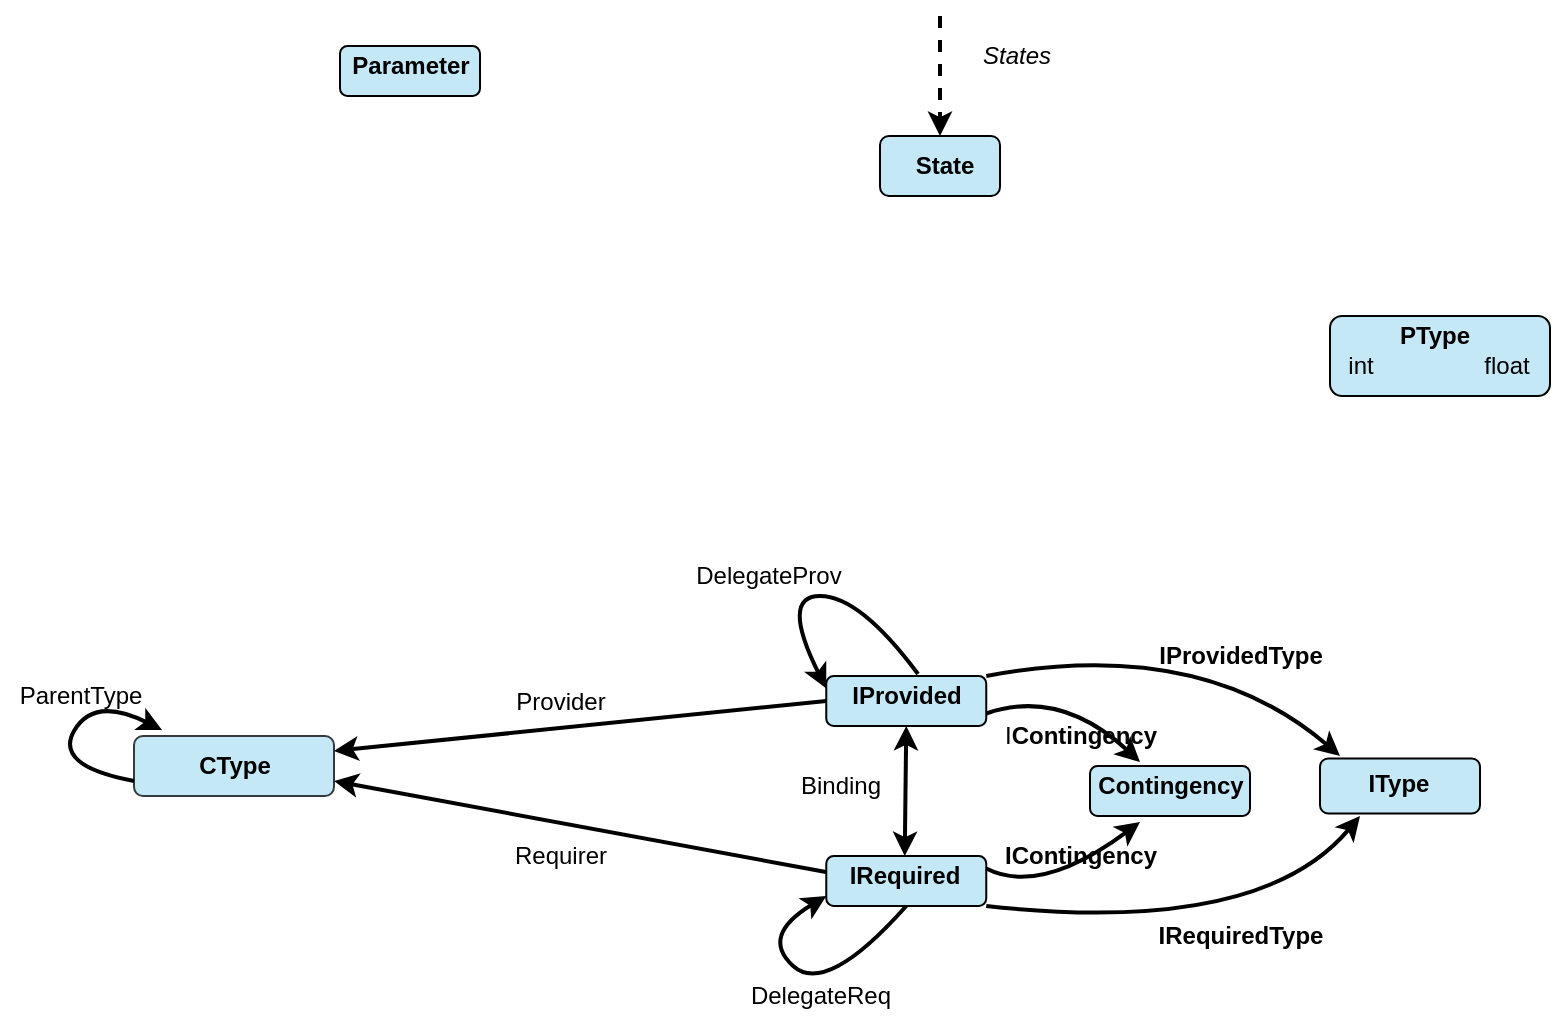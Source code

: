 <mxfile version="14.2.9" type="github">
  <diagram id="bi7AYDEld7s9lPhkg7vp" name="Page-1">
    <mxGraphModel dx="1350" dy="804" grid="1" gridSize="10" guides="1" tooltips="1" connect="1" arrows="1" fold="1" page="1" pageScale="1" pageWidth="827" pageHeight="1169" math="0" shadow="0">
      <root>
        <mxCell id="0" />
        <mxCell id="1" parent="0" />
        <mxCell id="GJoj_vCW0Spq7NU7rZpW-1" value="" style="rounded=1;whiteSpace=wrap;html=1;fillColor=#C4E8F5;" vertex="1" parent="1">
          <mxGeometry x="685" y="180" width="110" height="40" as="geometry" />
        </mxCell>
        <mxCell id="GJoj_vCW0Spq7NU7rZpW-2" value="" style="rounded=1;whiteSpace=wrap;html=1;fillColor=#C4E8F5;" vertex="1" parent="1">
          <mxGeometry x="680" y="401.25" width="80" height="27.5" as="geometry" />
        </mxCell>
        <mxCell id="GJoj_vCW0Spq7NU7rZpW-3" value="" style="rounded=1;whiteSpace=wrap;html=1;fillColor=#C4E8F5;" vertex="1" parent="1">
          <mxGeometry x="190" y="45" width="70" height="25" as="geometry" />
        </mxCell>
        <mxCell id="GJoj_vCW0Spq7NU7rZpW-4" value="" style="rounded=1;whiteSpace=wrap;html=1;fillColor=#C4E8F5;" vertex="1" parent="1">
          <mxGeometry x="433.13" y="360" width="80" height="25" as="geometry" />
        </mxCell>
        <mxCell id="GJoj_vCW0Spq7NU7rZpW-5" value="" style="rounded=1;whiteSpace=wrap;html=1;fillColor=#C4E8F5;" vertex="1" parent="1">
          <mxGeometry x="433.13" y="450" width="80" height="25" as="geometry" />
        </mxCell>
        <mxCell id="GJoj_vCW0Spq7NU7rZpW-6" value="" style="rounded=1;whiteSpace=wrap;html=1;fillColor=#C4E8F5;" vertex="1" parent="1">
          <mxGeometry x="565" y="405" width="80" height="25" as="geometry" />
        </mxCell>
        <mxCell id="GJoj_vCW0Spq7NU7rZpW-7" value="" style="rounded=1;whiteSpace=wrap;html=1;strokeColor=#36393d;fillColor=#C4E8F5;" vertex="1" parent="1">
          <mxGeometry x="87" y="390" width="100" height="30" as="geometry" />
        </mxCell>
        <mxCell id="GJoj_vCW0Spq7NU7rZpW-14" value="int" style="text;html=1;align=center;verticalAlign=middle;resizable=0;points=[];autosize=1;" vertex="1" parent="1">
          <mxGeometry x="685" y="195" width="30" height="20" as="geometry" />
        </mxCell>
        <mxCell id="GJoj_vCW0Spq7NU7rZpW-15" value="float" style="text;html=1;align=center;verticalAlign=middle;resizable=0;points=[];autosize=1;" vertex="1" parent="1">
          <mxGeometry x="753.0" y="195" width="40" height="20" as="geometry" />
        </mxCell>
        <mxCell id="GJoj_vCW0Spq7NU7rZpW-22" value="&lt;b&gt;CType&lt;/b&gt;" style="text;html=1;align=center;verticalAlign=middle;resizable=0;points=[];autosize=1;" vertex="1" parent="1">
          <mxGeometry x="112" y="395" width="50" height="20" as="geometry" />
        </mxCell>
        <mxCell id="GJoj_vCW0Spq7NU7rZpW-23" value="&lt;b&gt;Contingency&lt;/b&gt;" style="text;html=1;align=center;verticalAlign=middle;resizable=0;points=[];autosize=1;" vertex="1" parent="1">
          <mxGeometry x="560" y="405" width="90" height="20" as="geometry" />
        </mxCell>
        <mxCell id="GJoj_vCW0Spq7NU7rZpW-24" value="&lt;b&gt;IRequired&lt;/b&gt;" style="text;html=1;align=center;verticalAlign=middle;resizable=0;points=[];autosize=1;" vertex="1" parent="1">
          <mxGeometry x="437.26" y="450" width="70" height="20" as="geometry" />
        </mxCell>
        <mxCell id="GJoj_vCW0Spq7NU7rZpW-25" value="&lt;b&gt;IProvided&lt;/b&gt;" style="text;html=1;align=center;verticalAlign=middle;resizable=0;points=[];autosize=1;" vertex="1" parent="1">
          <mxGeometry x="438.13" y="360" width="70" height="20" as="geometry" />
        </mxCell>
        <mxCell id="GJoj_vCW0Spq7NU7rZpW-26" value="&lt;b&gt;Parameter&lt;/b&gt;" style="text;html=1;align=center;verticalAlign=middle;resizable=0;points=[];autosize=1;" vertex="1" parent="1">
          <mxGeometry x="190" y="45" width="70" height="20" as="geometry" />
        </mxCell>
        <mxCell id="GJoj_vCW0Spq7NU7rZpW-27" value="&lt;b&gt;IType&lt;/b&gt;" style="text;html=1;align=center;verticalAlign=middle;resizable=0;points=[];autosize=1;" vertex="1" parent="1">
          <mxGeometry x="694" y="403.75" width="50" height="20" as="geometry" />
        </mxCell>
        <mxCell id="GJoj_vCW0Spq7NU7rZpW-28" value="&lt;b&gt;PType&lt;/b&gt;" style="text;html=1;align=center;verticalAlign=middle;resizable=0;points=[];autosize=1;" vertex="1" parent="1">
          <mxGeometry x="711.66" y="180" width="50" height="20" as="geometry" />
        </mxCell>
        <mxCell id="GJoj_vCW0Spq7NU7rZpW-29" value="" style="rounded=1;whiteSpace=wrap;html=1;fillColor=#C4E8F5;" vertex="1" parent="1">
          <mxGeometry x="460" y="90" width="60" height="30" as="geometry" />
        </mxCell>
        <mxCell id="GJoj_vCW0Spq7NU7rZpW-30" value="&lt;font style=&quot;font-size: 12px&quot;&gt;&lt;b&gt;State&lt;/b&gt;&lt;/font&gt;" style="text;html=1;align=center;verticalAlign=middle;resizable=0;points=[];autosize=1;" vertex="1" parent="1">
          <mxGeometry x="472" y="95" width="40" height="20" as="geometry" />
        </mxCell>
        <mxCell id="GJoj_vCW0Spq7NU7rZpW-49" value="" style="curved=1;endArrow=classic;html=1;exitX=0;exitY=0.75;exitDx=0;exitDy=0;entryX=0.14;entryY=-0.1;entryDx=0;entryDy=0;entryPerimeter=0;strokeWidth=2;" edge="1" parent="1" source="GJoj_vCW0Spq7NU7rZpW-7" target="GJoj_vCW0Spq7NU7rZpW-7">
          <mxGeometry width="50" height="50" relative="1" as="geometry">
            <mxPoint x="35" y="400" as="sourcePoint" />
            <mxPoint x="85" y="350" as="targetPoint" />
            <Array as="points">
              <mxPoint x="47" y="405" />
              <mxPoint x="67" y="370" />
            </Array>
          </mxGeometry>
        </mxCell>
        <mxCell id="GJoj_vCW0Spq7NU7rZpW-50" value="ParentType" style="text;html=1;align=center;verticalAlign=middle;resizable=0;points=[];autosize=1;" vertex="1" parent="1">
          <mxGeometry x="20" y="360" width="80" height="20" as="geometry" />
        </mxCell>
        <mxCell id="GJoj_vCW0Spq7NU7rZpW-51" value="" style="endArrow=classic;startArrow=classic;html=1;strokeWidth=2;entryX=0.5;entryY=1;entryDx=0;entryDy=0;" edge="1" parent="1" source="GJoj_vCW0Spq7NU7rZpW-24" target="GJoj_vCW0Spq7NU7rZpW-4">
          <mxGeometry width="50" height="50" relative="1" as="geometry">
            <mxPoint x="390" y="440" as="sourcePoint" />
            <mxPoint x="440" y="390" as="targetPoint" />
          </mxGeometry>
        </mxCell>
        <mxCell id="GJoj_vCW0Spq7NU7rZpW-52" value="" style="curved=1;endArrow=classic;html=1;strokeWidth=2;exitX=0.5;exitY=1;exitDx=0;exitDy=0;" edge="1" parent="1" source="GJoj_vCW0Spq7NU7rZpW-5">
          <mxGeometry width="50" height="50" relative="1" as="geometry">
            <mxPoint x="383.13" y="520" as="sourcePoint" />
            <mxPoint x="433.13" y="470" as="targetPoint" />
            <Array as="points">
              <mxPoint x="433.13" y="520" />
              <mxPoint x="400" y="490" />
            </Array>
          </mxGeometry>
        </mxCell>
        <mxCell id="GJoj_vCW0Spq7NU7rZpW-53" value="DelegateReq" style="text;html=1;align=center;verticalAlign=middle;resizable=0;points=[];autosize=1;" vertex="1" parent="1">
          <mxGeometry x="390" y="510" width="80" height="20" as="geometry" />
        </mxCell>
        <mxCell id="GJoj_vCW0Spq7NU7rZpW-54" value="" style="curved=1;endArrow=classic;html=1;strokeWidth=2;entryX=0;entryY=0.25;entryDx=0;entryDy=0;exitX=0.584;exitY=-0.05;exitDx=0;exitDy=0;exitPerimeter=0;" edge="1" parent="1" source="GJoj_vCW0Spq7NU7rZpW-25" target="GJoj_vCW0Spq7NU7rZpW-4">
          <mxGeometry width="50" height="50" relative="1" as="geometry">
            <mxPoint x="460" y="350" as="sourcePoint" />
            <mxPoint x="443.13" y="300" as="targetPoint" />
            <Array as="points">
              <mxPoint x="450" y="320" />
              <mxPoint x="410" y="320" />
            </Array>
          </mxGeometry>
        </mxCell>
        <mxCell id="GJoj_vCW0Spq7NU7rZpW-55" value="DelegateProv" style="text;html=1;align=center;verticalAlign=middle;resizable=0;points=[];autosize=1;" vertex="1" parent="1">
          <mxGeometry x="358.75" y="300" width="90" height="20" as="geometry" />
        </mxCell>
        <mxCell id="GJoj_vCW0Spq7NU7rZpW-56" value="Binding" style="text;html=1;align=center;verticalAlign=middle;resizable=0;points=[];autosize=1;" vertex="1" parent="1">
          <mxGeometry x="410" y="405" width="60" height="20" as="geometry" />
        </mxCell>
        <mxCell id="GJoj_vCW0Spq7NU7rZpW-57" value="" style="curved=1;endArrow=classic;html=1;strokeWidth=2;exitX=1;exitY=0.75;exitDx=0;exitDy=0;" edge="1" parent="1" source="GJoj_vCW0Spq7NU7rZpW-4">
          <mxGeometry width="50" height="50" relative="1" as="geometry">
            <mxPoint x="390" y="440" as="sourcePoint" />
            <mxPoint x="590" y="403" as="targetPoint" />
            <Array as="points">
              <mxPoint x="550" y="366" />
            </Array>
          </mxGeometry>
        </mxCell>
        <mxCell id="GJoj_vCW0Spq7NU7rZpW-58" value="" style="curved=1;endArrow=classic;html=1;strokeWidth=2;exitX=1;exitY=0.25;exitDx=0;exitDy=0;" edge="1" parent="1" source="GJoj_vCW0Spq7NU7rZpW-5">
          <mxGeometry width="50" height="50" relative="1" as="geometry">
            <mxPoint x="523.13" y="388.75" as="sourcePoint" />
            <mxPoint x="590" y="433" as="targetPoint" />
            <Array as="points">
              <mxPoint x="540" y="470" />
            </Array>
          </mxGeometry>
        </mxCell>
        <mxCell id="GJoj_vCW0Spq7NU7rZpW-60" value="" style="curved=1;endArrow=classic;html=1;strokeWidth=2;exitX=1;exitY=0;exitDx=0;exitDy=0;" edge="1" parent="1" source="GJoj_vCW0Spq7NU7rZpW-4">
          <mxGeometry width="50" height="50" relative="1" as="geometry">
            <mxPoint x="533.13" y="398.75" as="sourcePoint" />
            <mxPoint x="690" y="400" as="targetPoint" />
            <Array as="points">
              <mxPoint x="620" y="340" />
            </Array>
          </mxGeometry>
        </mxCell>
        <mxCell id="GJoj_vCW0Spq7NU7rZpW-61" value="" style="curved=1;endArrow=classic;html=1;strokeWidth=2;exitX=1;exitY=1;exitDx=0;exitDy=0;" edge="1" parent="1" source="GJoj_vCW0Spq7NU7rZpW-5">
          <mxGeometry width="50" height="50" relative="1" as="geometry">
            <mxPoint x="523.13" y="370" as="sourcePoint" />
            <mxPoint x="700" y="430" as="targetPoint" />
            <Array as="points">
              <mxPoint x="650" y="490" />
            </Array>
          </mxGeometry>
        </mxCell>
        <mxCell id="GJoj_vCW0Spq7NU7rZpW-62" value="I&lt;b&gt;Contingency&lt;/b&gt;" style="text;html=1;align=center;verticalAlign=middle;resizable=0;points=[];autosize=1;" vertex="1" parent="1">
          <mxGeometry x="515" y="380" width="90" height="20" as="geometry" />
        </mxCell>
        <mxCell id="GJoj_vCW0Spq7NU7rZpW-63" value="&lt;b&gt;IContingency&lt;/b&gt;" style="text;html=1;align=center;verticalAlign=middle;resizable=0;points=[];autosize=1;" vertex="1" parent="1">
          <mxGeometry x="515" y="440" width="90" height="20" as="geometry" />
        </mxCell>
        <mxCell id="GJoj_vCW0Spq7NU7rZpW-64" value="&lt;b&gt;IProvidedType&lt;/b&gt;" style="text;html=1;align=center;verticalAlign=middle;resizable=0;points=[];autosize=1;" vertex="1" parent="1">
          <mxGeometry x="590" y="340" width="100" height="20" as="geometry" />
        </mxCell>
        <mxCell id="GJoj_vCW0Spq7NU7rZpW-65" value="&lt;b&gt;IRequiredType&lt;/b&gt;" style="text;html=1;align=center;verticalAlign=middle;resizable=0;points=[];autosize=1;" vertex="1" parent="1">
          <mxGeometry x="590" y="480" width="100" height="20" as="geometry" />
        </mxCell>
        <mxCell id="GJoj_vCW0Spq7NU7rZpW-66" value="" style="endArrow=classic;html=1;strokeWidth=2;entryX=1;entryY=0.25;entryDx=0;entryDy=0;exitX=0;exitY=0.5;exitDx=0;exitDy=0;" edge="1" parent="1" source="GJoj_vCW0Spq7NU7rZpW-4" target="GJoj_vCW0Spq7NU7rZpW-7">
          <mxGeometry width="50" height="50" relative="1" as="geometry">
            <mxPoint x="390" y="440" as="sourcePoint" />
            <mxPoint x="440" y="390" as="targetPoint" />
          </mxGeometry>
        </mxCell>
        <mxCell id="GJoj_vCW0Spq7NU7rZpW-67" value="Provider" style="text;html=1;align=center;verticalAlign=middle;resizable=0;points=[];autosize=1;" vertex="1" parent="1">
          <mxGeometry x="270" y="362.5" width="60" height="20" as="geometry" />
        </mxCell>
        <mxCell id="GJoj_vCW0Spq7NU7rZpW-68" value="" style="endArrow=classic;html=1;strokeWidth=2;entryX=1;entryY=0.75;entryDx=0;entryDy=0;exitX=-0.061;exitY=0.4;exitDx=0;exitDy=0;exitPerimeter=0;" edge="1" parent="1" source="GJoj_vCW0Spq7NU7rZpW-24" target="GJoj_vCW0Spq7NU7rZpW-7">
          <mxGeometry width="50" height="50" relative="1" as="geometry">
            <mxPoint x="430" y="460" as="sourcePoint" />
            <mxPoint x="440" y="390" as="targetPoint" />
          </mxGeometry>
        </mxCell>
        <mxCell id="GJoj_vCW0Spq7NU7rZpW-69" value="Requirer" style="text;html=1;align=center;verticalAlign=middle;resizable=0;points=[];autosize=1;" vertex="1" parent="1">
          <mxGeometry x="270" y="440" width="60" height="20" as="geometry" />
        </mxCell>
        <mxCell id="GJoj_vCW0Spq7NU7rZpW-70" value="" style="endArrow=classic;html=1;strokeWidth=2;entryX=0.5;entryY=0;entryDx=0;entryDy=0;dashed=1;" edge="1" parent="1" target="GJoj_vCW0Spq7NU7rZpW-29">
          <mxGeometry width="50" height="50" relative="1" as="geometry">
            <mxPoint x="490" y="30" as="sourcePoint" />
            <mxPoint x="793" y="230" as="targetPoint" />
          </mxGeometry>
        </mxCell>
        <mxCell id="GJoj_vCW0Spq7NU7rZpW-71" value="&lt;i&gt;States&lt;/i&gt;" style="text;html=1;align=center;verticalAlign=middle;resizable=0;points=[];autosize=1;" vertex="1" parent="1">
          <mxGeometry x="503" y="40" width="50" height="20" as="geometry" />
        </mxCell>
      </root>
    </mxGraphModel>
  </diagram>
</mxfile>

